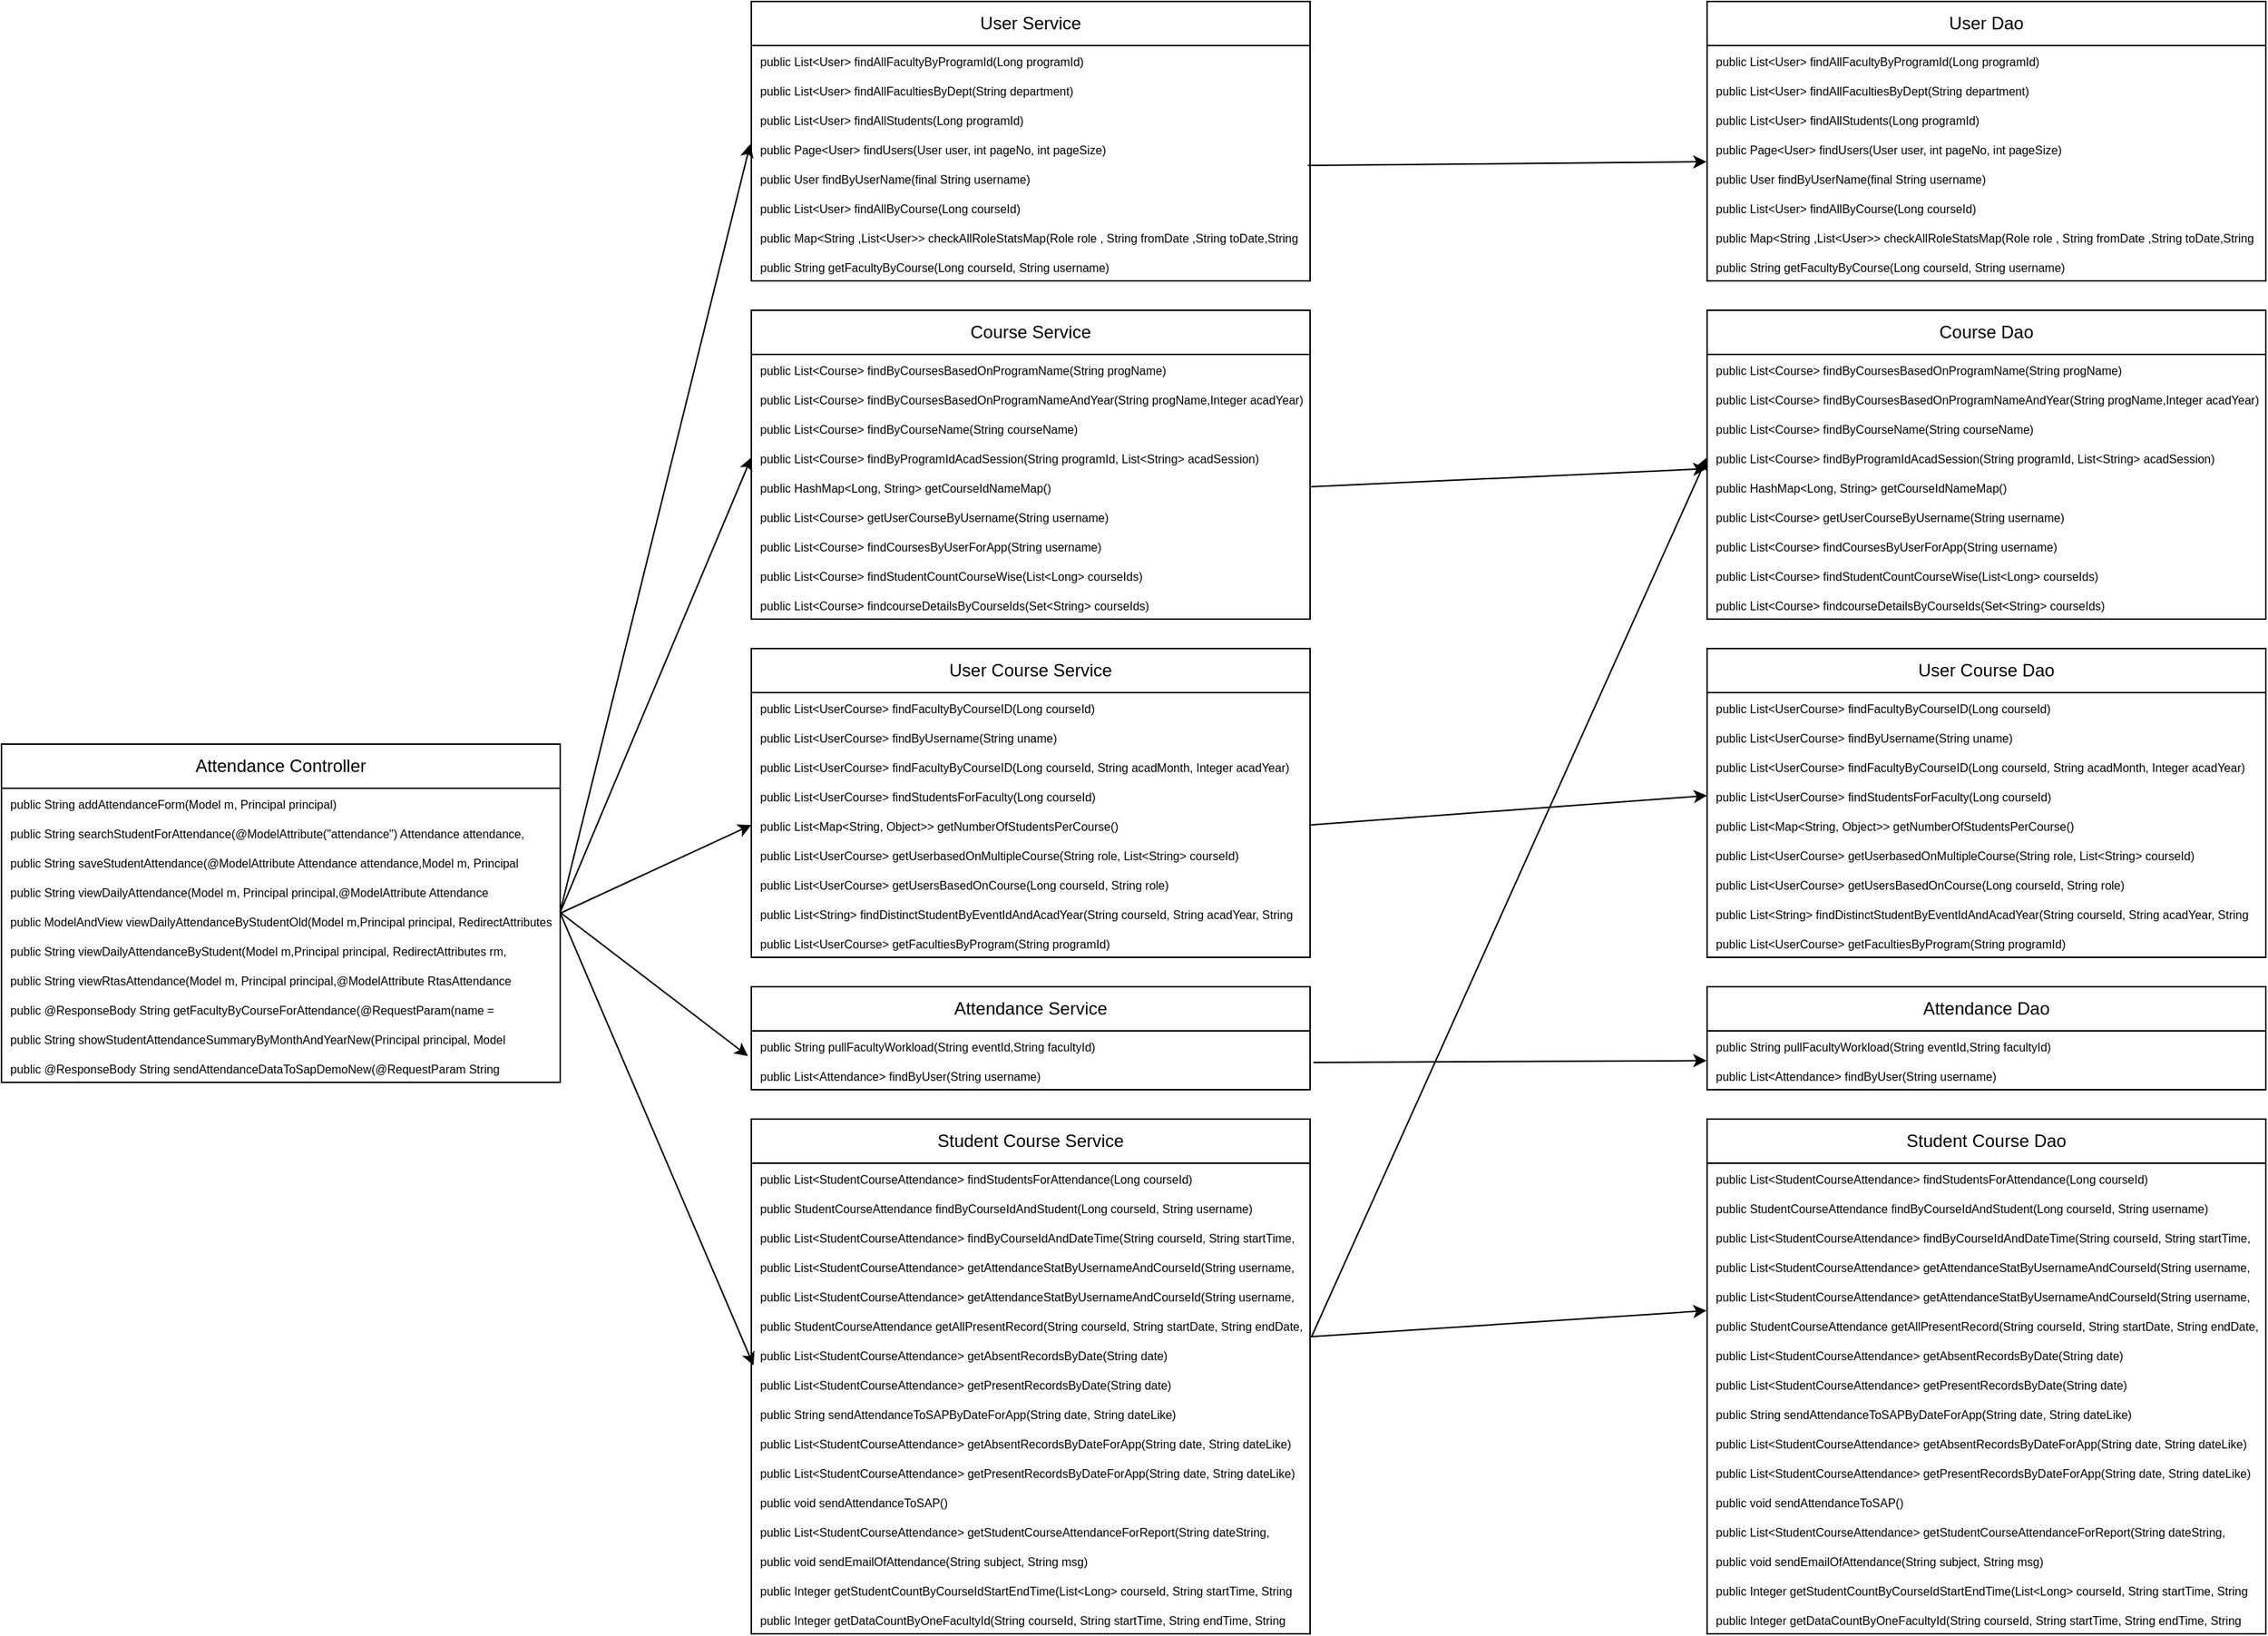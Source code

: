 <mxfile version="24.7.16">
  <diagram name="Page-1" id="bLUjW3fCqwoV8X9jDcCE">
    <mxGraphModel dx="2972" dy="2308" grid="1" gridSize="10" guides="1" tooltips="1" connect="1" arrows="1" fold="1" page="1" pageScale="1" pageWidth="850" pageHeight="1100" math="0" shadow="0">
      <root>
        <mxCell id="0" />
        <mxCell id="1" parent="0" />
        <mxCell id="1ge-WBIYMBq1j4Ka3UeQ-8" value="" style="endArrow=classic;html=1;rounded=0;entryX=-0.002;entryY=0.348;entryDx=0;entryDy=0;exitX=1;exitY=0.197;exitDx=0;exitDy=0;exitPerimeter=0;entryPerimeter=0;" edge="1" parent="1" source="1ge-WBIYMBq1j4Ka3UeQ-43" target="1ge-WBIYMBq1j4Ka3UeQ-67">
          <mxGeometry width="50" height="50" relative="1" as="geometry">
            <mxPoint x="190" y="230" as="sourcePoint" />
            <mxPoint x="127.46" y="-30.06" as="targetPoint" />
          </mxGeometry>
        </mxCell>
        <mxCell id="1ge-WBIYMBq1j4Ka3UeQ-13" value="" style="endArrow=classic;html=1;rounded=0;exitX=1;exitY=0.223;exitDx=0;exitDy=0;entryX=0;entryY=0.5;entryDx=0;entryDy=0;exitPerimeter=0;" edge="1" parent="1" source="1ge-WBIYMBq1j4Ka3UeQ-43" target="1ge-WBIYMBq1j4Ka3UeQ-77">
          <mxGeometry width="50" height="50" relative="1" as="geometry">
            <mxPoint x="190" y="230" as="sourcePoint" />
            <mxPoint x="218" y="234.88" as="targetPoint" />
          </mxGeometry>
        </mxCell>
        <mxCell id="1ge-WBIYMBq1j4Ka3UeQ-14" value="" style="endArrow=classic;html=1;rounded=0;exitX=1.001;exitY=0.243;exitDx=0;exitDy=0;entryX=0;entryY=0.5;entryDx=0;entryDy=0;exitPerimeter=0;" edge="1" parent="1" source="1ge-WBIYMBq1j4Ka3UeQ-43" target="1ge-WBIYMBq1j4Ka3UeQ-88">
          <mxGeometry width="50" height="50" relative="1" as="geometry">
            <mxPoint x="190" y="230" as="sourcePoint" />
            <mxPoint x="218.64" y="323.84" as="targetPoint" />
          </mxGeometry>
        </mxCell>
        <mxCell id="1ge-WBIYMBq1j4Ka3UeQ-17" value="" style="endArrow=classic;html=1;rounded=0;exitX=1;exitY=0.223;exitDx=0;exitDy=0;entryX=-0.006;entryY=0.857;entryDx=0;entryDy=0;exitPerimeter=0;entryPerimeter=0;" edge="1" parent="1" source="1ge-WBIYMBq1j4Ka3UeQ-43" target="1ge-WBIYMBq1j4Ka3UeQ-94">
          <mxGeometry width="50" height="50" relative="1" as="geometry">
            <mxPoint x="190" y="230" as="sourcePoint" />
            <mxPoint x="180" y="400" as="targetPoint" />
          </mxGeometry>
        </mxCell>
        <mxCell id="1ge-WBIYMBq1j4Ka3UeQ-31" value="Attendance Controller" style="swimlane;fontStyle=0;childLayout=stackLayout;horizontal=1;startSize=30;horizontalStack=0;resizeParent=1;resizeParentMax=0;resizeLast=0;collapsible=1;marginBottom=0;whiteSpace=wrap;html=1;" vertex="1" parent="1">
          <mxGeometry x="-330" y="115" width="380" height="230" as="geometry" />
        </mxCell>
        <mxCell id="1ge-WBIYMBq1j4Ka3UeQ-32" value="&lt;font style=&quot;font-size: 8px;&quot;&gt;public String addAttendanceForm(Model m, Principal principal)&lt;/font&gt;" style="text;strokeColor=none;fillColor=none;align=left;verticalAlign=middle;spacingLeft=4;spacingRight=4;overflow=hidden;points=[[0,0.5],[1,0.5]];portConstraint=eastwest;rotatable=0;whiteSpace=wrap;html=1;" vertex="1" parent="1ge-WBIYMBq1j4Ka3UeQ-31">
          <mxGeometry y="30" width="380" height="20" as="geometry" />
        </mxCell>
        <mxCell id="1ge-WBIYMBq1j4Ka3UeQ-33" value="&lt;font style=&quot;font-size: 8px;&quot;&gt;public String searchStudentForAttendance(@ModelAttribute(&quot;attendance&quot;) Attendance attendance, Model m,Principal principal, @RequestParam(required = false)&lt;/font&gt;" style="text;strokeColor=none;fillColor=none;align=left;verticalAlign=middle;spacingLeft=4;spacingRight=4;overflow=hidden;points=[[0,0.5],[1,0.5]];portConstraint=eastwest;rotatable=0;whiteSpace=wrap;html=1;" vertex="1" parent="1ge-WBIYMBq1j4Ka3UeQ-31">
          <mxGeometry y="50" width="380" height="20" as="geometry" />
        </mxCell>
        <mxCell id="1ge-WBIYMBq1j4Ka3UeQ-34" value="&lt;font style=&quot;font-size: 8px;&quot;&gt;public String saveStudentAttendance(@ModelAttribute Attendance attendance,Model m, Principal principal)&lt;/font&gt;" style="text;strokeColor=none;fillColor=none;align=left;verticalAlign=middle;spacingLeft=4;spacingRight=4;overflow=hidden;points=[[0,0.5],[1,0.5]];portConstraint=eastwest;rotatable=0;whiteSpace=wrap;html=1;" vertex="1" parent="1ge-WBIYMBq1j4Ka3UeQ-31">
          <mxGeometry y="70" width="380" height="20" as="geometry" />
        </mxCell>
        <mxCell id="1ge-WBIYMBq1j4Ka3UeQ-42" value="&lt;font style=&quot;font-size: 8px;&quot;&gt;public String viewDailyAttendance(Model m, Principal principal,@ModelAttribute Attendance attendance,@RequestParam(required = false) String startDate)&lt;/font&gt;" style="text;strokeColor=none;fillColor=none;align=left;verticalAlign=middle;spacingLeft=4;spacingRight=4;overflow=hidden;points=[[0,0.5],[1,0.5]];portConstraint=eastwest;rotatable=0;whiteSpace=wrap;html=1;" vertex="1" parent="1ge-WBIYMBq1j4Ka3UeQ-31">
          <mxGeometry y="90" width="380" height="20" as="geometry" />
        </mxCell>
        <mxCell id="1ge-WBIYMBq1j4Ka3UeQ-43" value="&lt;font style=&quot;font-size: 8px;&quot;&gt;public ModelAndView viewDailyAttendanceByStudentOld(Model m,Principal principal, RedirectAttributes rm)&lt;/font&gt;" style="text;strokeColor=none;fillColor=none;align=left;verticalAlign=middle;spacingLeft=4;spacingRight=4;overflow=hidden;points=[[0,0.5],[1,0.5]];portConstraint=eastwest;rotatable=0;whiteSpace=wrap;html=1;" vertex="1" parent="1ge-WBIYMBq1j4Ka3UeQ-31">
          <mxGeometry y="110" width="380" height="20" as="geometry" />
        </mxCell>
        <mxCell id="1ge-WBIYMBq1j4Ka3UeQ-44" value="&lt;font style=&quot;font-size: 8px;&quot;&gt;public String viewDailyAttendanceByStudent(Model m,Principal principal, RedirectAttributes rm, @ModelAttribute StudentAttendance studentAttendance)&lt;/font&gt;" style="text;strokeColor=none;fillColor=none;align=left;verticalAlign=middle;spacingLeft=4;spacingRight=4;overflow=hidden;points=[[0,0.5],[1,0.5]];portConstraint=eastwest;rotatable=0;whiteSpace=wrap;html=1;" vertex="1" parent="1ge-WBIYMBq1j4Ka3UeQ-31">
          <mxGeometry y="130" width="380" height="20" as="geometry" />
        </mxCell>
        <mxCell id="1ge-WBIYMBq1j4Ka3UeQ-45" value="&lt;font style=&quot;font-size: 8px;&quot;&gt;public String viewRtasAttendance(Model m, Principal principal,@ModelAttribute RtasAttendance rtasAttendance,@RequestParam(required = false) String date)&lt;/font&gt;" style="text;strokeColor=none;fillColor=none;align=left;verticalAlign=middle;spacingLeft=4;spacingRight=4;overflow=hidden;points=[[0,0.5],[1,0.5]];portConstraint=eastwest;rotatable=0;whiteSpace=wrap;html=1;" vertex="1" parent="1ge-WBIYMBq1j4Ka3UeQ-31">
          <mxGeometry y="150" width="380" height="20" as="geometry" />
        </mxCell>
        <mxCell id="1ge-WBIYMBq1j4Ka3UeQ-46" value="&lt;font style=&quot;font-size: 8px;&quot;&gt;public @ResponseBody String getFacultyByCourseForAttendance(@RequestParam(name = &quot;courseId&quot;) String courseId,Principal principal)&lt;/font&gt;" style="text;strokeColor=none;fillColor=none;align=left;verticalAlign=middle;spacingLeft=4;spacingRight=4;overflow=hidden;points=[[0,0.5],[1,0.5]];portConstraint=eastwest;rotatable=0;whiteSpace=wrap;html=1;" vertex="1" parent="1ge-WBIYMBq1j4Ka3UeQ-31">
          <mxGeometry y="170" width="380" height="20" as="geometry" />
        </mxCell>
        <mxCell id="1ge-WBIYMBq1j4Ka3UeQ-47" value="&lt;font style=&quot;font-size: 8px;&quot;&gt;public String showStudentAttendanceSummaryByMonthAndYearNew(Principal principal, Model m,@RequestParam(required = false) String acadMonth, @RequestParam(required = false) String acadYear)&lt;/font&gt;" style="text;strokeColor=none;fillColor=none;align=left;verticalAlign=middle;spacingLeft=4;spacingRight=4;overflow=hidden;points=[[0,0.5],[1,0.5]];portConstraint=eastwest;rotatable=0;whiteSpace=wrap;html=1;" vertex="1" parent="1ge-WBIYMBq1j4Ka3UeQ-31">
          <mxGeometry y="190" width="380" height="20" as="geometry" />
        </mxCell>
        <mxCell id="1ge-WBIYMBq1j4Ka3UeQ-48" value="&lt;font style=&quot;font-size: 8px;&quot;&gt;public @ResponseBody String sendAttendanceDataToSapDemoNew(@RequestParam String date,@RequestParam String username)&lt;/font&gt;" style="text;strokeColor=none;fillColor=none;align=left;verticalAlign=middle;spacingLeft=4;spacingRight=4;overflow=hidden;points=[[0,0.5],[1,0.5]];portConstraint=eastwest;rotatable=0;whiteSpace=wrap;html=1;" vertex="1" parent="1ge-WBIYMBq1j4Ka3UeQ-31">
          <mxGeometry y="210" width="380" height="20" as="geometry" />
        </mxCell>
        <mxCell id="1ge-WBIYMBq1j4Ka3UeQ-62" value="User Service" style="swimlane;fontStyle=0;childLayout=stackLayout;horizontal=1;startSize=30;horizontalStack=0;resizeParent=1;resizeParentMax=0;resizeLast=0;collapsible=1;marginBottom=0;whiteSpace=wrap;html=1;" vertex="1" parent="1">
          <mxGeometry x="180" y="-390" width="380" height="190" as="geometry" />
        </mxCell>
        <mxCell id="1ge-WBIYMBq1j4Ka3UeQ-63" value="&lt;font style=&quot;font-size: 8px;&quot;&gt;public List&amp;lt;User&amp;gt; findAllFacultyByProgramId(Long programId)&lt;/font&gt;" style="text;strokeColor=none;fillColor=none;align=left;verticalAlign=middle;spacingLeft=4;spacingRight=4;overflow=hidden;points=[[0,0.5],[1,0.5]];portConstraint=eastwest;rotatable=0;whiteSpace=wrap;html=1;" vertex="1" parent="1ge-WBIYMBq1j4Ka3UeQ-62">
          <mxGeometry y="30" width="380" height="20" as="geometry" />
        </mxCell>
        <mxCell id="1ge-WBIYMBq1j4Ka3UeQ-64" value="&lt;font style=&quot;font-size: 8px;&quot;&gt;public List&amp;lt;User&amp;gt; findAllFacultiesByDept(String department)&lt;/font&gt;" style="text;strokeColor=none;fillColor=none;align=left;verticalAlign=middle;spacingLeft=4;spacingRight=4;overflow=hidden;points=[[0,0.5],[1,0.5]];portConstraint=eastwest;rotatable=0;whiteSpace=wrap;html=1;" vertex="1" parent="1ge-WBIYMBq1j4Ka3UeQ-62">
          <mxGeometry y="50" width="380" height="20" as="geometry" />
        </mxCell>
        <mxCell id="1ge-WBIYMBq1j4Ka3UeQ-65" value="&lt;font style=&quot;font-size: 8px;&quot;&gt;public List&amp;lt;User&amp;gt; findAllStudents(Long programId)&lt;/font&gt;" style="text;strokeColor=none;fillColor=none;align=left;verticalAlign=middle;spacingLeft=4;spacingRight=4;overflow=hidden;points=[[0,0.5],[1,0.5]];portConstraint=eastwest;rotatable=0;whiteSpace=wrap;html=1;" vertex="1" parent="1ge-WBIYMBq1j4Ka3UeQ-62">
          <mxGeometry y="70" width="380" height="20" as="geometry" />
        </mxCell>
        <mxCell id="1ge-WBIYMBq1j4Ka3UeQ-67" value="&lt;font style=&quot;font-size: 8px;&quot;&gt;public Page&amp;lt;User&amp;gt; findUsers(User user, int pageNo, int pageSize)&lt;/font&gt;" style="text;strokeColor=none;fillColor=none;align=left;verticalAlign=middle;spacingLeft=4;spacingRight=4;overflow=hidden;points=[[0,0.5],[1,0.5]];portConstraint=eastwest;rotatable=0;whiteSpace=wrap;html=1;" vertex="1" parent="1ge-WBIYMBq1j4Ka3UeQ-62">
          <mxGeometry y="90" width="380" height="20" as="geometry" />
        </mxCell>
        <mxCell id="1ge-WBIYMBq1j4Ka3UeQ-66" value="&lt;font style=&quot;font-size: 8px;&quot;&gt;public User findByUserName(final String username)&lt;/font&gt;" style="text;strokeColor=none;fillColor=none;align=left;verticalAlign=middle;spacingLeft=4;spacingRight=4;overflow=hidden;points=[[0,0.5],[1,0.5]];portConstraint=eastwest;rotatable=0;whiteSpace=wrap;html=1;" vertex="1" parent="1ge-WBIYMBq1j4Ka3UeQ-62">
          <mxGeometry y="110" width="380" height="20" as="geometry" />
        </mxCell>
        <mxCell id="1ge-WBIYMBq1j4Ka3UeQ-68" value="&lt;font style=&quot;font-size: 8px;&quot;&gt;public List&amp;lt;User&amp;gt; findAllByCourse(Long courseId)&lt;/font&gt;" style="text;strokeColor=none;fillColor=none;align=left;verticalAlign=middle;spacingLeft=4;spacingRight=4;overflow=hidden;points=[[0,0.5],[1,0.5]];portConstraint=eastwest;rotatable=0;whiteSpace=wrap;html=1;" vertex="1" parent="1ge-WBIYMBq1j4Ka3UeQ-62">
          <mxGeometry y="130" width="380" height="20" as="geometry" />
        </mxCell>
        <mxCell id="1ge-WBIYMBq1j4Ka3UeQ-69" value="&lt;font style=&quot;font-size: 8px;&quot;&gt;public Map&amp;lt;String ,List&amp;lt;User&amp;gt;&amp;gt; checkAllRoleStatsMap(Role role , String fromDate ,String toDate,String type)&lt;/font&gt;" style="text;strokeColor=none;fillColor=none;align=left;verticalAlign=middle;spacingLeft=4;spacingRight=4;overflow=hidden;points=[[0,0.5],[1,0.5]];portConstraint=eastwest;rotatable=0;whiteSpace=wrap;html=1;" vertex="1" parent="1ge-WBIYMBq1j4Ka3UeQ-62">
          <mxGeometry y="150" width="380" height="20" as="geometry" />
        </mxCell>
        <mxCell id="1ge-WBIYMBq1j4Ka3UeQ-70" value="&lt;font style=&quot;font-size: 8px;&quot;&gt;public String getFacultyByCourse(Long courseId, String username)&lt;/font&gt;" style="text;strokeColor=none;fillColor=none;align=left;verticalAlign=middle;spacingLeft=4;spacingRight=4;overflow=hidden;points=[[0,0.5],[1,0.5]];portConstraint=eastwest;rotatable=0;whiteSpace=wrap;html=1;" vertex="1" parent="1ge-WBIYMBq1j4Ka3UeQ-62">
          <mxGeometry y="170" width="380" height="20" as="geometry" />
        </mxCell>
        <mxCell id="1ge-WBIYMBq1j4Ka3UeQ-73" value="Course Service" style="swimlane;fontStyle=0;childLayout=stackLayout;horizontal=1;startSize=30;horizontalStack=0;resizeParent=1;resizeParentMax=0;resizeLast=0;collapsible=1;marginBottom=0;whiteSpace=wrap;html=1;" vertex="1" parent="1">
          <mxGeometry x="180" y="-180" width="380" height="210" as="geometry" />
        </mxCell>
        <mxCell id="1ge-WBIYMBq1j4Ka3UeQ-74" value="&lt;font style=&quot;font-size: 8px;&quot;&gt;public List&amp;lt;Course&amp;gt; findByCoursesBasedOnProgramName(String progName)&lt;/font&gt;" style="text;strokeColor=none;fillColor=none;align=left;verticalAlign=middle;spacingLeft=4;spacingRight=4;overflow=hidden;points=[[0,0.5],[1,0.5]];portConstraint=eastwest;rotatable=0;whiteSpace=wrap;html=1;" vertex="1" parent="1ge-WBIYMBq1j4Ka3UeQ-73">
          <mxGeometry y="30" width="380" height="20" as="geometry" />
        </mxCell>
        <mxCell id="1ge-WBIYMBq1j4Ka3UeQ-75" value="&lt;font style=&quot;font-size: 8px;&quot;&gt;public List&amp;lt;Course&amp;gt; findByCoursesBasedOnProgramNameAndYear(String progName,Integer acadYear)&lt;/font&gt;" style="text;strokeColor=none;fillColor=none;align=left;verticalAlign=middle;spacingLeft=4;spacingRight=4;overflow=hidden;points=[[0,0.5],[1,0.5]];portConstraint=eastwest;rotatable=0;whiteSpace=wrap;html=1;" vertex="1" parent="1ge-WBIYMBq1j4Ka3UeQ-73">
          <mxGeometry y="50" width="380" height="20" as="geometry" />
        </mxCell>
        <mxCell id="1ge-WBIYMBq1j4Ka3UeQ-76" value="&lt;font style=&quot;font-size: 8px;&quot;&gt;public List&amp;lt;Course&amp;gt; findByCourseName(String courseName)&lt;/font&gt;" style="text;strokeColor=none;fillColor=none;align=left;verticalAlign=middle;spacingLeft=4;spacingRight=4;overflow=hidden;points=[[0,0.5],[1,0.5]];portConstraint=eastwest;rotatable=0;whiteSpace=wrap;html=1;" vertex="1" parent="1ge-WBIYMBq1j4Ka3UeQ-73">
          <mxGeometry y="70" width="380" height="20" as="geometry" />
        </mxCell>
        <mxCell id="1ge-WBIYMBq1j4Ka3UeQ-77" value="&lt;font style=&quot;font-size: 8px;&quot;&gt;public List&amp;lt;Course&amp;gt; findByProgramIdAcadSession(String programId, List&amp;lt;String&amp;gt; acadSession)&lt;/font&gt;" style="text;strokeColor=none;fillColor=none;align=left;verticalAlign=middle;spacingLeft=4;spacingRight=4;overflow=hidden;points=[[0,0.5],[1,0.5]];portConstraint=eastwest;rotatable=0;whiteSpace=wrap;html=1;" vertex="1" parent="1ge-WBIYMBq1j4Ka3UeQ-73">
          <mxGeometry y="90" width="380" height="20" as="geometry" />
        </mxCell>
        <mxCell id="1ge-WBIYMBq1j4Ka3UeQ-78" value="&lt;font style=&quot;font-size: 8px;&quot;&gt;public HashMap&amp;lt;Long, String&amp;gt; getCourseIdNameMap()&amp;nbsp;&lt;/font&gt;" style="text;strokeColor=none;fillColor=none;align=left;verticalAlign=middle;spacingLeft=4;spacingRight=4;overflow=hidden;points=[[0,0.5],[1,0.5]];portConstraint=eastwest;rotatable=0;whiteSpace=wrap;html=1;" vertex="1" parent="1ge-WBIYMBq1j4Ka3UeQ-73">
          <mxGeometry y="110" width="380" height="20" as="geometry" />
        </mxCell>
        <mxCell id="1ge-WBIYMBq1j4Ka3UeQ-82" value="&lt;font style=&quot;font-size: 8px;&quot;&gt;public List&amp;lt;Course&amp;gt; getUserCourseByUsername(String username)&lt;/font&gt;" style="text;strokeColor=none;fillColor=none;align=left;verticalAlign=middle;spacingLeft=4;spacingRight=4;overflow=hidden;points=[[0,0.5],[1,0.5]];portConstraint=eastwest;rotatable=0;whiteSpace=wrap;html=1;" vertex="1" parent="1ge-WBIYMBq1j4Ka3UeQ-73">
          <mxGeometry y="130" width="380" height="20" as="geometry" />
        </mxCell>
        <mxCell id="1ge-WBIYMBq1j4Ka3UeQ-79" value="&lt;font style=&quot;font-size: 8px;&quot;&gt;public List&amp;lt;Course&amp;gt; findCoursesByUserForApp(String username)&lt;/font&gt;" style="text;strokeColor=none;fillColor=none;align=left;verticalAlign=middle;spacingLeft=4;spacingRight=4;overflow=hidden;points=[[0,0.5],[1,0.5]];portConstraint=eastwest;rotatable=0;whiteSpace=wrap;html=1;" vertex="1" parent="1ge-WBIYMBq1j4Ka3UeQ-73">
          <mxGeometry y="150" width="380" height="20" as="geometry" />
        </mxCell>
        <mxCell id="1ge-WBIYMBq1j4Ka3UeQ-80" value="&lt;font style=&quot;font-size: 8px;&quot;&gt;public List&amp;lt;Course&amp;gt; findStudentCountCourseWise(List&amp;lt;Long&amp;gt; courseIds)&lt;/font&gt;" style="text;strokeColor=none;fillColor=none;align=left;verticalAlign=middle;spacingLeft=4;spacingRight=4;overflow=hidden;points=[[0,0.5],[1,0.5]];portConstraint=eastwest;rotatable=0;whiteSpace=wrap;html=1;" vertex="1" parent="1ge-WBIYMBq1j4Ka3UeQ-73">
          <mxGeometry y="170" width="380" height="20" as="geometry" />
        </mxCell>
        <mxCell id="1ge-WBIYMBq1j4Ka3UeQ-81" value="&lt;font style=&quot;font-size: 8px;&quot;&gt;public List&amp;lt;Course&amp;gt; findcourseDetailsByCourseIds(Set&amp;lt;String&amp;gt; courseIds)&lt;/font&gt;" style="text;strokeColor=none;fillColor=none;align=left;verticalAlign=middle;spacingLeft=4;spacingRight=4;overflow=hidden;points=[[0,0.5],[1,0.5]];portConstraint=eastwest;rotatable=0;whiteSpace=wrap;html=1;" vertex="1" parent="1ge-WBIYMBq1j4Ka3UeQ-73">
          <mxGeometry y="190" width="380" height="20" as="geometry" />
        </mxCell>
        <mxCell id="1ge-WBIYMBq1j4Ka3UeQ-83" value="User Course Service" style="swimlane;fontStyle=0;childLayout=stackLayout;horizontal=1;startSize=30;horizontalStack=0;resizeParent=1;resizeParentMax=0;resizeLast=0;collapsible=1;marginBottom=0;whiteSpace=wrap;html=1;" vertex="1" parent="1">
          <mxGeometry x="180" y="50" width="380" height="210" as="geometry" />
        </mxCell>
        <mxCell id="1ge-WBIYMBq1j4Ka3UeQ-84" value="&lt;font style=&quot;font-size: 8px;&quot;&gt;public List&amp;lt;UserCourse&amp;gt; findFacultyByCourseID(Long courseId)&lt;/font&gt;" style="text;strokeColor=none;fillColor=none;align=left;verticalAlign=middle;spacingLeft=4;spacingRight=4;overflow=hidden;points=[[0,0.5],[1,0.5]];portConstraint=eastwest;rotatable=0;whiteSpace=wrap;html=1;" vertex="1" parent="1ge-WBIYMBq1j4Ka3UeQ-83">
          <mxGeometry y="30" width="380" height="20" as="geometry" />
        </mxCell>
        <mxCell id="1ge-WBIYMBq1j4Ka3UeQ-85" value="&lt;font style=&quot;font-size: 8px;&quot;&gt;public List&amp;lt;UserCourse&amp;gt; findByUsername(String uname)&lt;/font&gt;" style="text;strokeColor=none;fillColor=none;align=left;verticalAlign=middle;spacingLeft=4;spacingRight=4;overflow=hidden;points=[[0,0.5],[1,0.5]];portConstraint=eastwest;rotatable=0;whiteSpace=wrap;html=1;" vertex="1" parent="1ge-WBIYMBq1j4Ka3UeQ-83">
          <mxGeometry y="50" width="380" height="20" as="geometry" />
        </mxCell>
        <mxCell id="1ge-WBIYMBq1j4Ka3UeQ-86" value="&lt;font style=&quot;font-size: 8px;&quot;&gt;public List&amp;lt;UserCourse&amp;gt; findFacultyByCourseID(Long courseId, String acadMonth, Integer acadYear)&lt;/font&gt;" style="text;strokeColor=none;fillColor=none;align=left;verticalAlign=middle;spacingLeft=4;spacingRight=4;overflow=hidden;points=[[0,0.5],[1,0.5]];portConstraint=eastwest;rotatable=0;whiteSpace=wrap;html=1;" vertex="1" parent="1ge-WBIYMBq1j4Ka3UeQ-83">
          <mxGeometry y="70" width="380" height="20" as="geometry" />
        </mxCell>
        <mxCell id="1ge-WBIYMBq1j4Ka3UeQ-87" value="&lt;font style=&quot;font-size: 8px;&quot;&gt;public List&amp;lt;UserCourse&amp;gt; findStudentsForFaculty(Long courseId)&lt;/font&gt;" style="text;strokeColor=none;fillColor=none;align=left;verticalAlign=middle;spacingLeft=4;spacingRight=4;overflow=hidden;points=[[0,0.5],[1,0.5]];portConstraint=eastwest;rotatable=0;whiteSpace=wrap;html=1;" vertex="1" parent="1ge-WBIYMBq1j4Ka3UeQ-83">
          <mxGeometry y="90" width="380" height="20" as="geometry" />
        </mxCell>
        <mxCell id="1ge-WBIYMBq1j4Ka3UeQ-88" value="&lt;font style=&quot;font-size: 8px;&quot;&gt;public List&amp;lt;Map&amp;lt;String, Object&amp;gt;&amp;gt; getNumberOfStudentsPerCourse()&lt;/font&gt;" style="text;strokeColor=none;fillColor=none;align=left;verticalAlign=middle;spacingLeft=4;spacingRight=4;overflow=hidden;points=[[0,0.5],[1,0.5]];portConstraint=eastwest;rotatable=0;whiteSpace=wrap;html=1;" vertex="1" parent="1ge-WBIYMBq1j4Ka3UeQ-83">
          <mxGeometry y="110" width="380" height="20" as="geometry" />
        </mxCell>
        <mxCell id="1ge-WBIYMBq1j4Ka3UeQ-89" value="&lt;font style=&quot;font-size: 8px;&quot;&gt;public List&amp;lt;UserCourse&amp;gt; getUserbasedOnMultipleCourse(String role, List&amp;lt;String&amp;gt; courseId)&lt;/font&gt;" style="text;strokeColor=none;fillColor=none;align=left;verticalAlign=middle;spacingLeft=4;spacingRight=4;overflow=hidden;points=[[0,0.5],[1,0.5]];portConstraint=eastwest;rotatable=0;whiteSpace=wrap;html=1;" vertex="1" parent="1ge-WBIYMBq1j4Ka3UeQ-83">
          <mxGeometry y="130" width="380" height="20" as="geometry" />
        </mxCell>
        <mxCell id="1ge-WBIYMBq1j4Ka3UeQ-90" value="&lt;font style=&quot;font-size: 8px;&quot;&gt;public List&amp;lt;UserCourse&amp;gt; getUsersBasedOnCourse(Long courseId, String role)&lt;/font&gt;" style="text;strokeColor=none;fillColor=none;align=left;verticalAlign=middle;spacingLeft=4;spacingRight=4;overflow=hidden;points=[[0,0.5],[1,0.5]];portConstraint=eastwest;rotatable=0;whiteSpace=wrap;html=1;" vertex="1" parent="1ge-WBIYMBq1j4Ka3UeQ-83">
          <mxGeometry y="150" width="380" height="20" as="geometry" />
        </mxCell>
        <mxCell id="1ge-WBIYMBq1j4Ka3UeQ-91" value="&lt;font style=&quot;font-size: 8px;&quot;&gt;public List&amp;lt;String&amp;gt; findDistinctStudentByEventIdAndAcadYear(String courseId, String acadYear, String acadSession, String programId, Long icaId, String campusId)&lt;/font&gt;" style="text;strokeColor=none;fillColor=none;align=left;verticalAlign=middle;spacingLeft=4;spacingRight=4;overflow=hidden;points=[[0,0.5],[1,0.5]];portConstraint=eastwest;rotatable=0;whiteSpace=wrap;html=1;" vertex="1" parent="1ge-WBIYMBq1j4Ka3UeQ-83">
          <mxGeometry y="170" width="380" height="20" as="geometry" />
        </mxCell>
        <mxCell id="1ge-WBIYMBq1j4Ka3UeQ-92" value="&lt;font style=&quot;font-size: 8px;&quot;&gt;public List&amp;lt;UserCourse&amp;gt; getFacultiesByProgram(String programId)&lt;/font&gt;" style="text;strokeColor=none;fillColor=none;align=left;verticalAlign=middle;spacingLeft=4;spacingRight=4;overflow=hidden;points=[[0,0.5],[1,0.5]];portConstraint=eastwest;rotatable=0;whiteSpace=wrap;html=1;" vertex="1" parent="1ge-WBIYMBq1j4Ka3UeQ-83">
          <mxGeometry y="190" width="380" height="20" as="geometry" />
        </mxCell>
        <mxCell id="1ge-WBIYMBq1j4Ka3UeQ-93" value="Attendance Service" style="swimlane;fontStyle=0;childLayout=stackLayout;horizontal=1;startSize=30;horizontalStack=0;resizeParent=1;resizeParentMax=0;resizeLast=0;collapsible=1;marginBottom=0;whiteSpace=wrap;html=1;" vertex="1" parent="1">
          <mxGeometry x="180" y="280" width="380" height="70" as="geometry" />
        </mxCell>
        <mxCell id="1ge-WBIYMBq1j4Ka3UeQ-94" value="&lt;font style=&quot;font-size: 8px;&quot;&gt;public String pullFacultyWorkload(String eventId,String facultyId)&lt;/font&gt;" style="text;strokeColor=none;fillColor=none;align=left;verticalAlign=middle;spacingLeft=4;spacingRight=4;overflow=hidden;points=[[0,0.5],[1,0.5]];portConstraint=eastwest;rotatable=0;whiteSpace=wrap;html=1;" vertex="1" parent="1ge-WBIYMBq1j4Ka3UeQ-93">
          <mxGeometry y="30" width="380" height="20" as="geometry" />
        </mxCell>
        <mxCell id="1ge-WBIYMBq1j4Ka3UeQ-95" value="&lt;font style=&quot;font-size: 8px;&quot;&gt;public List&amp;lt;Attendance&amp;gt; findByUser(String username)&lt;/font&gt;" style="text;strokeColor=none;fillColor=none;align=left;verticalAlign=middle;spacingLeft=4;spacingRight=4;overflow=hidden;points=[[0,0.5],[1,0.5]];portConstraint=eastwest;rotatable=0;whiteSpace=wrap;html=1;" vertex="1" parent="1ge-WBIYMBq1j4Ka3UeQ-93">
          <mxGeometry y="50" width="380" height="20" as="geometry" />
        </mxCell>
        <mxCell id="1ge-WBIYMBq1j4Ka3UeQ-103" value="Student Course Service" style="swimlane;fontStyle=0;childLayout=stackLayout;horizontal=1;startSize=30;horizontalStack=0;resizeParent=1;resizeParentMax=0;resizeLast=0;collapsible=1;marginBottom=0;whiteSpace=wrap;html=1;" vertex="1" parent="1">
          <mxGeometry x="180" y="370" width="380" height="350" as="geometry" />
        </mxCell>
        <mxCell id="1ge-WBIYMBq1j4Ka3UeQ-104" value="&lt;font style=&quot;font-size: 8px;&quot;&gt;public List&amp;lt;StudentCourseAttendance&amp;gt; findStudentsForAttendance(Long courseId)&lt;/font&gt;" style="text;strokeColor=none;fillColor=none;align=left;verticalAlign=middle;spacingLeft=4;spacingRight=4;overflow=hidden;points=[[0,0.5],[1,0.5]];portConstraint=eastwest;rotatable=0;whiteSpace=wrap;html=1;" vertex="1" parent="1ge-WBIYMBq1j4Ka3UeQ-103">
          <mxGeometry y="30" width="380" height="20" as="geometry" />
        </mxCell>
        <mxCell id="1ge-WBIYMBq1j4Ka3UeQ-105" value="&lt;font style=&quot;font-size: 8px;&quot;&gt;public StudentCourseAttendance findByCourseIdAndStudent(Long courseId, String username)&lt;/font&gt;" style="text;strokeColor=none;fillColor=none;align=left;verticalAlign=middle;spacingLeft=4;spacingRight=4;overflow=hidden;points=[[0,0.5],[1,0.5]];portConstraint=eastwest;rotatable=0;whiteSpace=wrap;html=1;" vertex="1" parent="1ge-WBIYMBq1j4Ka3UeQ-103">
          <mxGeometry y="50" width="380" height="20" as="geometry" />
        </mxCell>
        <mxCell id="1ge-WBIYMBq1j4Ka3UeQ-106" value="&lt;font style=&quot;font-size: 8px;&quot;&gt;public List&amp;lt;StudentCourseAttendance&amp;gt; findByCourseIdAndDateTime(String courseId, String startTime, String endTime, String facultyId)&lt;/font&gt;" style="text;strokeColor=none;fillColor=none;align=left;verticalAlign=middle;spacingLeft=4;spacingRight=4;overflow=hidden;points=[[0,0.5],[1,0.5]];portConstraint=eastwest;rotatable=0;whiteSpace=wrap;html=1;" vertex="1" parent="1ge-WBIYMBq1j4Ka3UeQ-103">
          <mxGeometry y="70" width="380" height="20" as="geometry" />
        </mxCell>
        <mxCell id="1ge-WBIYMBq1j4Ka3UeQ-107" value="&lt;font style=&quot;font-size: 8px;&quot;&gt;public List&amp;lt;StudentCourseAttendance&amp;gt; getAttendanceStatByUsernameAndCourseId(String username, String courseId)&lt;/font&gt;" style="text;strokeColor=none;fillColor=none;align=left;verticalAlign=middle;spacingLeft=4;spacingRight=4;overflow=hidden;points=[[0,0.5],[1,0.5]];portConstraint=eastwest;rotatable=0;whiteSpace=wrap;html=1;" vertex="1" parent="1ge-WBIYMBq1j4Ka3UeQ-103">
          <mxGeometry y="90" width="380" height="20" as="geometry" />
        </mxCell>
        <mxCell id="1ge-WBIYMBq1j4Ka3UeQ-108" value="&lt;font style=&quot;font-size: 8px;&quot;&gt;public List&amp;lt;StudentCourseAttendance&amp;gt; getAttendanceStatByUsernameAndCourseId(String username, String startDate, String endDate)&amp;nbsp;&lt;/font&gt;" style="text;strokeColor=none;fillColor=none;align=left;verticalAlign=middle;spacingLeft=4;spacingRight=4;overflow=hidden;points=[[0,0.5],[1,0.5]];portConstraint=eastwest;rotatable=0;whiteSpace=wrap;html=1;" vertex="1" parent="1ge-WBIYMBq1j4Ka3UeQ-103">
          <mxGeometry y="110" width="380" height="20" as="geometry" />
        </mxCell>
        <mxCell id="1ge-WBIYMBq1j4Ka3UeQ-109" value="&lt;font style=&quot;font-size: 8px;&quot;&gt;public StudentCourseAttendance getAllPresentRecord(String courseId, String startDate, String endDate, String facultyId)&lt;/font&gt;" style="text;strokeColor=none;fillColor=none;align=left;verticalAlign=middle;spacingLeft=4;spacingRight=4;overflow=hidden;points=[[0,0.5],[1,0.5]];portConstraint=eastwest;rotatable=0;whiteSpace=wrap;html=1;" vertex="1" parent="1ge-WBIYMBq1j4Ka3UeQ-103">
          <mxGeometry y="130" width="380" height="20" as="geometry" />
        </mxCell>
        <mxCell id="1ge-WBIYMBq1j4Ka3UeQ-110" value="&lt;font style=&quot;font-size: 8px;&quot;&gt;public List&amp;lt;StudentCourseAttendance&amp;gt; getAbsentRecordsByDate(String date)&lt;/font&gt;" style="text;strokeColor=none;fillColor=none;align=left;verticalAlign=middle;spacingLeft=4;spacingRight=4;overflow=hidden;points=[[0,0.5],[1,0.5]];portConstraint=eastwest;rotatable=0;whiteSpace=wrap;html=1;" vertex="1" parent="1ge-WBIYMBq1j4Ka3UeQ-103">
          <mxGeometry y="150" width="380" height="20" as="geometry" />
        </mxCell>
        <mxCell id="1ge-WBIYMBq1j4Ka3UeQ-111" value="&lt;font style=&quot;font-size: 8px;&quot;&gt;public List&amp;lt;StudentCourseAttendance&amp;gt; getPresentRecordsByDate(String date)&lt;/font&gt;" style="text;strokeColor=none;fillColor=none;align=left;verticalAlign=middle;spacingLeft=4;spacingRight=4;overflow=hidden;points=[[0,0.5],[1,0.5]];portConstraint=eastwest;rotatable=0;whiteSpace=wrap;html=1;" vertex="1" parent="1ge-WBIYMBq1j4Ka3UeQ-103">
          <mxGeometry y="170" width="380" height="20" as="geometry" />
        </mxCell>
        <mxCell id="1ge-WBIYMBq1j4Ka3UeQ-112" value="&lt;font style=&quot;font-size: 8px;&quot;&gt;public String sendAttendanceToSAPByDateForApp(String date, String dateLike)&lt;/font&gt;" style="text;strokeColor=none;fillColor=none;align=left;verticalAlign=middle;spacingLeft=4;spacingRight=4;overflow=hidden;points=[[0,0.5],[1,0.5]];portConstraint=eastwest;rotatable=0;whiteSpace=wrap;html=1;" vertex="1" parent="1ge-WBIYMBq1j4Ka3UeQ-103">
          <mxGeometry y="190" width="380" height="20" as="geometry" />
        </mxCell>
        <mxCell id="1ge-WBIYMBq1j4Ka3UeQ-113" value="&lt;font style=&quot;font-size: 8px;&quot;&gt;public List&amp;lt;StudentCourseAttendance&amp;gt; getAbsentRecordsByDateForApp(String date, String dateLike)&lt;/font&gt;" style="text;strokeColor=none;fillColor=none;align=left;verticalAlign=middle;spacingLeft=4;spacingRight=4;overflow=hidden;points=[[0,0.5],[1,0.5]];portConstraint=eastwest;rotatable=0;whiteSpace=wrap;html=1;" vertex="1" parent="1ge-WBIYMBq1j4Ka3UeQ-103">
          <mxGeometry y="210" width="380" height="20" as="geometry" />
        </mxCell>
        <mxCell id="1ge-WBIYMBq1j4Ka3UeQ-114" value="&lt;font style=&quot;font-size: 8px;&quot;&gt;public List&amp;lt;StudentCourseAttendance&amp;gt; getPresentRecordsByDateForApp(String date, String dateLike)&lt;/font&gt;" style="text;strokeColor=none;fillColor=none;align=left;verticalAlign=middle;spacingLeft=4;spacingRight=4;overflow=hidden;points=[[0,0.5],[1,0.5]];portConstraint=eastwest;rotatable=0;whiteSpace=wrap;html=1;" vertex="1" parent="1ge-WBIYMBq1j4Ka3UeQ-103">
          <mxGeometry y="230" width="380" height="20" as="geometry" />
        </mxCell>
        <mxCell id="1ge-WBIYMBq1j4Ka3UeQ-115" value="&lt;font style=&quot;font-size: 8px;&quot;&gt;public void sendAttendanceToSAP()&lt;/font&gt;" style="text;strokeColor=none;fillColor=none;align=left;verticalAlign=middle;spacingLeft=4;spacingRight=4;overflow=hidden;points=[[0,0.5],[1,0.5]];portConstraint=eastwest;rotatable=0;whiteSpace=wrap;html=1;" vertex="1" parent="1ge-WBIYMBq1j4Ka3UeQ-103">
          <mxGeometry y="250" width="380" height="20" as="geometry" />
        </mxCell>
        <mxCell id="1ge-WBIYMBq1j4Ka3UeQ-116" value="&lt;font style=&quot;font-size: 8px;&quot;&gt;public List&amp;lt;StudentCourseAttendance&amp;gt; getStudentCourseAttendanceForReport(String dateString, List&amp;lt;String&amp;gt; facultyList)&lt;/font&gt;" style="text;strokeColor=none;fillColor=none;align=left;verticalAlign=middle;spacingLeft=4;spacingRight=4;overflow=hidden;points=[[0,0.5],[1,0.5]];portConstraint=eastwest;rotatable=0;whiteSpace=wrap;html=1;" vertex="1" parent="1ge-WBIYMBq1j4Ka3UeQ-103">
          <mxGeometry y="270" width="380" height="20" as="geometry" />
        </mxCell>
        <mxCell id="1ge-WBIYMBq1j4Ka3UeQ-117" value="&lt;font style=&quot;font-size: 8px;&quot;&gt;public void sendEmailOfAttendance(String subject, String msg)&lt;/font&gt;" style="text;strokeColor=none;fillColor=none;align=left;verticalAlign=middle;spacingLeft=4;spacingRight=4;overflow=hidden;points=[[0,0.5],[1,0.5]];portConstraint=eastwest;rotatable=0;whiteSpace=wrap;html=1;" vertex="1" parent="1ge-WBIYMBq1j4Ka3UeQ-103">
          <mxGeometry y="290" width="380" height="20" as="geometry" />
        </mxCell>
        <mxCell id="1ge-WBIYMBq1j4Ka3UeQ-118" value="&lt;font style=&quot;font-size: 8px;&quot;&gt;public Integer getStudentCountByCourseIdStartEndTime(List&amp;lt;Long&amp;gt; courseId, String startTime, String endTime, String facultyId)&amp;nbsp;&lt;/font&gt;" style="text;strokeColor=none;fillColor=none;align=left;verticalAlign=middle;spacingLeft=4;spacingRight=4;overflow=hidden;points=[[0,0.5],[1,0.5]];portConstraint=eastwest;rotatable=0;whiteSpace=wrap;html=1;" vertex="1" parent="1ge-WBIYMBq1j4Ka3UeQ-103">
          <mxGeometry y="310" width="380" height="20" as="geometry" />
        </mxCell>
        <mxCell id="1ge-WBIYMBq1j4Ka3UeQ-135" value="&lt;font style=&quot;font-size: 8px;&quot;&gt;public Integer getDataCountByOneFacultyId(String courseId, String startTime, String endTime, String facultyId)&amp;nbsp;&lt;/font&gt;" style="text;strokeColor=none;fillColor=none;align=left;verticalAlign=middle;spacingLeft=4;spacingRight=4;overflow=hidden;points=[[0,0.5],[1,0.5]];portConstraint=eastwest;rotatable=0;whiteSpace=wrap;html=1;" vertex="1" parent="1ge-WBIYMBq1j4Ka3UeQ-103">
          <mxGeometry y="330" width="380" height="20" as="geometry" />
        </mxCell>
        <mxCell id="1ge-WBIYMBq1j4Ka3UeQ-138" value="" style="endArrow=classic;html=1;rounded=0;exitX=1;exitY=0.244;exitDx=0;exitDy=0;entryX=0.004;entryY=-0.124;entryDx=0;entryDy=0;entryPerimeter=0;exitPerimeter=0;" edge="1" parent="1" source="1ge-WBIYMBq1j4Ka3UeQ-43" target="1ge-WBIYMBq1j4Ka3UeQ-111">
          <mxGeometry width="50" height="50" relative="1" as="geometry">
            <mxPoint x="380" y="510" as="sourcePoint" />
            <mxPoint x="430" y="460" as="targetPoint" />
          </mxGeometry>
        </mxCell>
        <mxCell id="1ge-WBIYMBq1j4Ka3UeQ-141" value="User Dao" style="swimlane;fontStyle=0;childLayout=stackLayout;horizontal=1;startSize=30;horizontalStack=0;resizeParent=1;resizeParentMax=0;resizeLast=0;collapsible=1;marginBottom=0;whiteSpace=wrap;html=1;" vertex="1" parent="1">
          <mxGeometry x="830" y="-390" width="380" height="190" as="geometry" />
        </mxCell>
        <mxCell id="1ge-WBIYMBq1j4Ka3UeQ-142" value="&lt;font style=&quot;font-size: 8px;&quot;&gt;public List&amp;lt;User&amp;gt; findAllFacultyByProgramId(Long programId)&lt;/font&gt;" style="text;strokeColor=none;fillColor=none;align=left;verticalAlign=middle;spacingLeft=4;spacingRight=4;overflow=hidden;points=[[0,0.5],[1,0.5]];portConstraint=eastwest;rotatable=0;whiteSpace=wrap;html=1;" vertex="1" parent="1ge-WBIYMBq1j4Ka3UeQ-141">
          <mxGeometry y="30" width="380" height="20" as="geometry" />
        </mxCell>
        <mxCell id="1ge-WBIYMBq1j4Ka3UeQ-143" value="&lt;font style=&quot;font-size: 8px;&quot;&gt;public List&amp;lt;User&amp;gt; findAllFacultiesByDept(String department)&lt;/font&gt;" style="text;strokeColor=none;fillColor=none;align=left;verticalAlign=middle;spacingLeft=4;spacingRight=4;overflow=hidden;points=[[0,0.5],[1,0.5]];portConstraint=eastwest;rotatable=0;whiteSpace=wrap;html=1;" vertex="1" parent="1ge-WBIYMBq1j4Ka3UeQ-141">
          <mxGeometry y="50" width="380" height="20" as="geometry" />
        </mxCell>
        <mxCell id="1ge-WBIYMBq1j4Ka3UeQ-144" value="&lt;font style=&quot;font-size: 8px;&quot;&gt;public List&amp;lt;User&amp;gt; findAllStudents(Long programId)&lt;/font&gt;" style="text;strokeColor=none;fillColor=none;align=left;verticalAlign=middle;spacingLeft=4;spacingRight=4;overflow=hidden;points=[[0,0.5],[1,0.5]];portConstraint=eastwest;rotatable=0;whiteSpace=wrap;html=1;" vertex="1" parent="1ge-WBIYMBq1j4Ka3UeQ-141">
          <mxGeometry y="70" width="380" height="20" as="geometry" />
        </mxCell>
        <mxCell id="1ge-WBIYMBq1j4Ka3UeQ-145" value="&lt;font style=&quot;font-size: 8px;&quot;&gt;public Page&amp;lt;User&amp;gt; findUsers(User user, int pageNo, int pageSize)&lt;/font&gt;" style="text;strokeColor=none;fillColor=none;align=left;verticalAlign=middle;spacingLeft=4;spacingRight=4;overflow=hidden;points=[[0,0.5],[1,0.5]];portConstraint=eastwest;rotatable=0;whiteSpace=wrap;html=1;" vertex="1" parent="1ge-WBIYMBq1j4Ka3UeQ-141">
          <mxGeometry y="90" width="380" height="20" as="geometry" />
        </mxCell>
        <mxCell id="1ge-WBIYMBq1j4Ka3UeQ-146" value="&lt;font style=&quot;font-size: 8px;&quot;&gt;public User findByUserName(final String username)&lt;/font&gt;" style="text;strokeColor=none;fillColor=none;align=left;verticalAlign=middle;spacingLeft=4;spacingRight=4;overflow=hidden;points=[[0,0.5],[1,0.5]];portConstraint=eastwest;rotatable=0;whiteSpace=wrap;html=1;" vertex="1" parent="1ge-WBIYMBq1j4Ka3UeQ-141">
          <mxGeometry y="110" width="380" height="20" as="geometry" />
        </mxCell>
        <mxCell id="1ge-WBIYMBq1j4Ka3UeQ-147" value="&lt;font style=&quot;font-size: 8px;&quot;&gt;public List&amp;lt;User&amp;gt; findAllByCourse(Long courseId)&lt;/font&gt;" style="text;strokeColor=none;fillColor=none;align=left;verticalAlign=middle;spacingLeft=4;spacingRight=4;overflow=hidden;points=[[0,0.5],[1,0.5]];portConstraint=eastwest;rotatable=0;whiteSpace=wrap;html=1;" vertex="1" parent="1ge-WBIYMBq1j4Ka3UeQ-141">
          <mxGeometry y="130" width="380" height="20" as="geometry" />
        </mxCell>
        <mxCell id="1ge-WBIYMBq1j4Ka3UeQ-148" value="&lt;font style=&quot;font-size: 8px;&quot;&gt;public Map&amp;lt;String ,List&amp;lt;User&amp;gt;&amp;gt; checkAllRoleStatsMap(Role role , String fromDate ,String toDate,String type)&lt;/font&gt;" style="text;strokeColor=none;fillColor=none;align=left;verticalAlign=middle;spacingLeft=4;spacingRight=4;overflow=hidden;points=[[0,0.5],[1,0.5]];portConstraint=eastwest;rotatable=0;whiteSpace=wrap;html=1;" vertex="1" parent="1ge-WBIYMBq1j4Ka3UeQ-141">
          <mxGeometry y="150" width="380" height="20" as="geometry" />
        </mxCell>
        <mxCell id="1ge-WBIYMBq1j4Ka3UeQ-149" value="&lt;font style=&quot;font-size: 8px;&quot;&gt;public String getFacultyByCourse(Long courseId, String username)&lt;/font&gt;" style="text;strokeColor=none;fillColor=none;align=left;verticalAlign=middle;spacingLeft=4;spacingRight=4;overflow=hidden;points=[[0,0.5],[1,0.5]];portConstraint=eastwest;rotatable=0;whiteSpace=wrap;html=1;" vertex="1" parent="1ge-WBIYMBq1j4Ka3UeQ-141">
          <mxGeometry y="170" width="380" height="20" as="geometry" />
        </mxCell>
        <mxCell id="1ge-WBIYMBq1j4Ka3UeQ-150" value="Course Dao" style="swimlane;fontStyle=0;childLayout=stackLayout;horizontal=1;startSize=30;horizontalStack=0;resizeParent=1;resizeParentMax=0;resizeLast=0;collapsible=1;marginBottom=0;whiteSpace=wrap;html=1;" vertex="1" parent="1">
          <mxGeometry x="830" y="-180" width="380" height="210" as="geometry" />
        </mxCell>
        <mxCell id="1ge-WBIYMBq1j4Ka3UeQ-151" value="&lt;font style=&quot;font-size: 8px;&quot;&gt;public List&amp;lt;Course&amp;gt; findByCoursesBasedOnProgramName(String progName)&lt;/font&gt;" style="text;strokeColor=none;fillColor=none;align=left;verticalAlign=middle;spacingLeft=4;spacingRight=4;overflow=hidden;points=[[0,0.5],[1,0.5]];portConstraint=eastwest;rotatable=0;whiteSpace=wrap;html=1;" vertex="1" parent="1ge-WBIYMBq1j4Ka3UeQ-150">
          <mxGeometry y="30" width="380" height="20" as="geometry" />
        </mxCell>
        <mxCell id="1ge-WBIYMBq1j4Ka3UeQ-152" value="&lt;font style=&quot;font-size: 8px;&quot;&gt;public List&amp;lt;Course&amp;gt; findByCoursesBasedOnProgramNameAndYear(String progName,Integer acadYear)&lt;/font&gt;" style="text;strokeColor=none;fillColor=none;align=left;verticalAlign=middle;spacingLeft=4;spacingRight=4;overflow=hidden;points=[[0,0.5],[1,0.5]];portConstraint=eastwest;rotatable=0;whiteSpace=wrap;html=1;" vertex="1" parent="1ge-WBIYMBq1j4Ka3UeQ-150">
          <mxGeometry y="50" width="380" height="20" as="geometry" />
        </mxCell>
        <mxCell id="1ge-WBIYMBq1j4Ka3UeQ-153" value="&lt;font style=&quot;font-size: 8px;&quot;&gt;public List&amp;lt;Course&amp;gt; findByCourseName(String courseName)&lt;/font&gt;" style="text;strokeColor=none;fillColor=none;align=left;verticalAlign=middle;spacingLeft=4;spacingRight=4;overflow=hidden;points=[[0,0.5],[1,0.5]];portConstraint=eastwest;rotatable=0;whiteSpace=wrap;html=1;" vertex="1" parent="1ge-WBIYMBq1j4Ka3UeQ-150">
          <mxGeometry y="70" width="380" height="20" as="geometry" />
        </mxCell>
        <mxCell id="1ge-WBIYMBq1j4Ka3UeQ-154" value="&lt;font style=&quot;font-size: 8px;&quot;&gt;public List&amp;lt;Course&amp;gt; findByProgramIdAcadSession(String programId, List&amp;lt;String&amp;gt; acadSession)&lt;/font&gt;" style="text;strokeColor=none;fillColor=none;align=left;verticalAlign=middle;spacingLeft=4;spacingRight=4;overflow=hidden;points=[[0,0.5],[1,0.5]];portConstraint=eastwest;rotatable=0;whiteSpace=wrap;html=1;" vertex="1" parent="1ge-WBIYMBq1j4Ka3UeQ-150">
          <mxGeometry y="90" width="380" height="20" as="geometry" />
        </mxCell>
        <mxCell id="1ge-WBIYMBq1j4Ka3UeQ-155" value="&lt;font style=&quot;font-size: 8px;&quot;&gt;public HashMap&amp;lt;Long, String&amp;gt; getCourseIdNameMap()&amp;nbsp;&lt;/font&gt;" style="text;strokeColor=none;fillColor=none;align=left;verticalAlign=middle;spacingLeft=4;spacingRight=4;overflow=hidden;points=[[0,0.5],[1,0.5]];portConstraint=eastwest;rotatable=0;whiteSpace=wrap;html=1;" vertex="1" parent="1ge-WBIYMBq1j4Ka3UeQ-150">
          <mxGeometry y="110" width="380" height="20" as="geometry" />
        </mxCell>
        <mxCell id="1ge-WBIYMBq1j4Ka3UeQ-156" value="&lt;font style=&quot;font-size: 8px;&quot;&gt;public List&amp;lt;Course&amp;gt; getUserCourseByUsername(String username)&lt;/font&gt;" style="text;strokeColor=none;fillColor=none;align=left;verticalAlign=middle;spacingLeft=4;spacingRight=4;overflow=hidden;points=[[0,0.5],[1,0.5]];portConstraint=eastwest;rotatable=0;whiteSpace=wrap;html=1;" vertex="1" parent="1ge-WBIYMBq1j4Ka3UeQ-150">
          <mxGeometry y="130" width="380" height="20" as="geometry" />
        </mxCell>
        <mxCell id="1ge-WBIYMBq1j4Ka3UeQ-157" value="&lt;font style=&quot;font-size: 8px;&quot;&gt;public List&amp;lt;Course&amp;gt; findCoursesByUserForApp(String username)&lt;/font&gt;" style="text;strokeColor=none;fillColor=none;align=left;verticalAlign=middle;spacingLeft=4;spacingRight=4;overflow=hidden;points=[[0,0.5],[1,0.5]];portConstraint=eastwest;rotatable=0;whiteSpace=wrap;html=1;" vertex="1" parent="1ge-WBIYMBq1j4Ka3UeQ-150">
          <mxGeometry y="150" width="380" height="20" as="geometry" />
        </mxCell>
        <mxCell id="1ge-WBIYMBq1j4Ka3UeQ-158" value="&lt;font style=&quot;font-size: 8px;&quot;&gt;public List&amp;lt;Course&amp;gt; findStudentCountCourseWise(List&amp;lt;Long&amp;gt; courseIds)&lt;/font&gt;" style="text;strokeColor=none;fillColor=none;align=left;verticalAlign=middle;spacingLeft=4;spacingRight=4;overflow=hidden;points=[[0,0.5],[1,0.5]];portConstraint=eastwest;rotatable=0;whiteSpace=wrap;html=1;" vertex="1" parent="1ge-WBIYMBq1j4Ka3UeQ-150">
          <mxGeometry y="170" width="380" height="20" as="geometry" />
        </mxCell>
        <mxCell id="1ge-WBIYMBq1j4Ka3UeQ-159" value="&lt;font style=&quot;font-size: 8px;&quot;&gt;public List&amp;lt;Course&amp;gt; findcourseDetailsByCourseIds(Set&amp;lt;String&amp;gt; courseIds)&lt;/font&gt;" style="text;strokeColor=none;fillColor=none;align=left;verticalAlign=middle;spacingLeft=4;spacingRight=4;overflow=hidden;points=[[0,0.5],[1,0.5]];portConstraint=eastwest;rotatable=0;whiteSpace=wrap;html=1;" vertex="1" parent="1ge-WBIYMBq1j4Ka3UeQ-150">
          <mxGeometry y="190" width="380" height="20" as="geometry" />
        </mxCell>
        <mxCell id="1ge-WBIYMBq1j4Ka3UeQ-160" value="User Course Dao" style="swimlane;fontStyle=0;childLayout=stackLayout;horizontal=1;startSize=30;horizontalStack=0;resizeParent=1;resizeParentMax=0;resizeLast=0;collapsible=1;marginBottom=0;whiteSpace=wrap;html=1;" vertex="1" parent="1">
          <mxGeometry x="830" y="50" width="380" height="210" as="geometry" />
        </mxCell>
        <mxCell id="1ge-WBIYMBq1j4Ka3UeQ-161" value="&lt;font style=&quot;font-size: 8px;&quot;&gt;public List&amp;lt;UserCourse&amp;gt; findFacultyByCourseID(Long courseId)&lt;/font&gt;" style="text;strokeColor=none;fillColor=none;align=left;verticalAlign=middle;spacingLeft=4;spacingRight=4;overflow=hidden;points=[[0,0.5],[1,0.5]];portConstraint=eastwest;rotatable=0;whiteSpace=wrap;html=1;" vertex="1" parent="1ge-WBIYMBq1j4Ka3UeQ-160">
          <mxGeometry y="30" width="380" height="20" as="geometry" />
        </mxCell>
        <mxCell id="1ge-WBIYMBq1j4Ka3UeQ-162" value="&lt;font style=&quot;font-size: 8px;&quot;&gt;public List&amp;lt;UserCourse&amp;gt; findByUsername(String uname)&lt;/font&gt;" style="text;strokeColor=none;fillColor=none;align=left;verticalAlign=middle;spacingLeft=4;spacingRight=4;overflow=hidden;points=[[0,0.5],[1,0.5]];portConstraint=eastwest;rotatable=0;whiteSpace=wrap;html=1;" vertex="1" parent="1ge-WBIYMBq1j4Ka3UeQ-160">
          <mxGeometry y="50" width="380" height="20" as="geometry" />
        </mxCell>
        <mxCell id="1ge-WBIYMBq1j4Ka3UeQ-163" value="&lt;font style=&quot;font-size: 8px;&quot;&gt;public List&amp;lt;UserCourse&amp;gt; findFacultyByCourseID(Long courseId, String acadMonth, Integer acadYear)&lt;/font&gt;" style="text;strokeColor=none;fillColor=none;align=left;verticalAlign=middle;spacingLeft=4;spacingRight=4;overflow=hidden;points=[[0,0.5],[1,0.5]];portConstraint=eastwest;rotatable=0;whiteSpace=wrap;html=1;" vertex="1" parent="1ge-WBIYMBq1j4Ka3UeQ-160">
          <mxGeometry y="70" width="380" height="20" as="geometry" />
        </mxCell>
        <mxCell id="1ge-WBIYMBq1j4Ka3UeQ-164" value="&lt;font style=&quot;font-size: 8px;&quot;&gt;public List&amp;lt;UserCourse&amp;gt; findStudentsForFaculty(Long courseId)&lt;/font&gt;" style="text;strokeColor=none;fillColor=none;align=left;verticalAlign=middle;spacingLeft=4;spacingRight=4;overflow=hidden;points=[[0,0.5],[1,0.5]];portConstraint=eastwest;rotatable=0;whiteSpace=wrap;html=1;" vertex="1" parent="1ge-WBIYMBq1j4Ka3UeQ-160">
          <mxGeometry y="90" width="380" height="20" as="geometry" />
        </mxCell>
        <mxCell id="1ge-WBIYMBq1j4Ka3UeQ-165" value="&lt;font style=&quot;font-size: 8px;&quot;&gt;public List&amp;lt;Map&amp;lt;String, Object&amp;gt;&amp;gt; getNumberOfStudentsPerCourse()&lt;/font&gt;" style="text;strokeColor=none;fillColor=none;align=left;verticalAlign=middle;spacingLeft=4;spacingRight=4;overflow=hidden;points=[[0,0.5],[1,0.5]];portConstraint=eastwest;rotatable=0;whiteSpace=wrap;html=1;" vertex="1" parent="1ge-WBIYMBq1j4Ka3UeQ-160">
          <mxGeometry y="110" width="380" height="20" as="geometry" />
        </mxCell>
        <mxCell id="1ge-WBIYMBq1j4Ka3UeQ-166" value="&lt;font style=&quot;font-size: 8px;&quot;&gt;public List&amp;lt;UserCourse&amp;gt; getUserbasedOnMultipleCourse(String role, List&amp;lt;String&amp;gt; courseId)&lt;/font&gt;" style="text;strokeColor=none;fillColor=none;align=left;verticalAlign=middle;spacingLeft=4;spacingRight=4;overflow=hidden;points=[[0,0.5],[1,0.5]];portConstraint=eastwest;rotatable=0;whiteSpace=wrap;html=1;" vertex="1" parent="1ge-WBIYMBq1j4Ka3UeQ-160">
          <mxGeometry y="130" width="380" height="20" as="geometry" />
        </mxCell>
        <mxCell id="1ge-WBIYMBq1j4Ka3UeQ-167" value="&lt;font style=&quot;font-size: 8px;&quot;&gt;public List&amp;lt;UserCourse&amp;gt; getUsersBasedOnCourse(Long courseId, String role)&lt;/font&gt;" style="text;strokeColor=none;fillColor=none;align=left;verticalAlign=middle;spacingLeft=4;spacingRight=4;overflow=hidden;points=[[0,0.5],[1,0.5]];portConstraint=eastwest;rotatable=0;whiteSpace=wrap;html=1;" vertex="1" parent="1ge-WBIYMBq1j4Ka3UeQ-160">
          <mxGeometry y="150" width="380" height="20" as="geometry" />
        </mxCell>
        <mxCell id="1ge-WBIYMBq1j4Ka3UeQ-168" value="&lt;font style=&quot;font-size: 8px;&quot;&gt;public List&amp;lt;String&amp;gt; findDistinctStudentByEventIdAndAcadYear(String courseId, String acadYear, String acadSession, String programId, Long icaId, String campusId)&lt;/font&gt;" style="text;strokeColor=none;fillColor=none;align=left;verticalAlign=middle;spacingLeft=4;spacingRight=4;overflow=hidden;points=[[0,0.5],[1,0.5]];portConstraint=eastwest;rotatable=0;whiteSpace=wrap;html=1;" vertex="1" parent="1ge-WBIYMBq1j4Ka3UeQ-160">
          <mxGeometry y="170" width="380" height="20" as="geometry" />
        </mxCell>
        <mxCell id="1ge-WBIYMBq1j4Ka3UeQ-169" value="&lt;font style=&quot;font-size: 8px;&quot;&gt;public List&amp;lt;UserCourse&amp;gt; getFacultiesByProgram(String programId)&lt;/font&gt;" style="text;strokeColor=none;fillColor=none;align=left;verticalAlign=middle;spacingLeft=4;spacingRight=4;overflow=hidden;points=[[0,0.5],[1,0.5]];portConstraint=eastwest;rotatable=0;whiteSpace=wrap;html=1;" vertex="1" parent="1ge-WBIYMBq1j4Ka3UeQ-160">
          <mxGeometry y="190" width="380" height="20" as="geometry" />
        </mxCell>
        <mxCell id="1ge-WBIYMBq1j4Ka3UeQ-170" value="Attendance Dao" style="swimlane;fontStyle=0;childLayout=stackLayout;horizontal=1;startSize=30;horizontalStack=0;resizeParent=1;resizeParentMax=0;resizeLast=0;collapsible=1;marginBottom=0;whiteSpace=wrap;html=1;" vertex="1" parent="1">
          <mxGeometry x="830" y="280" width="380" height="70" as="geometry" />
        </mxCell>
        <mxCell id="1ge-WBIYMBq1j4Ka3UeQ-171" value="&lt;font style=&quot;font-size: 8px;&quot;&gt;public String pullFacultyWorkload(String eventId,String facultyId)&lt;/font&gt;" style="text;strokeColor=none;fillColor=none;align=left;verticalAlign=middle;spacingLeft=4;spacingRight=4;overflow=hidden;points=[[0,0.5],[1,0.5]];portConstraint=eastwest;rotatable=0;whiteSpace=wrap;html=1;" vertex="1" parent="1ge-WBIYMBq1j4Ka3UeQ-170">
          <mxGeometry y="30" width="380" height="20" as="geometry" />
        </mxCell>
        <mxCell id="1ge-WBIYMBq1j4Ka3UeQ-172" value="&lt;font style=&quot;font-size: 8px;&quot;&gt;public List&amp;lt;Attendance&amp;gt; findByUser(String username)&lt;/font&gt;" style="text;strokeColor=none;fillColor=none;align=left;verticalAlign=middle;spacingLeft=4;spacingRight=4;overflow=hidden;points=[[0,0.5],[1,0.5]];portConstraint=eastwest;rotatable=0;whiteSpace=wrap;html=1;" vertex="1" parent="1ge-WBIYMBq1j4Ka3UeQ-170">
          <mxGeometry y="50" width="380" height="20" as="geometry" />
        </mxCell>
        <mxCell id="1ge-WBIYMBq1j4Ka3UeQ-173" value="Student Course Dao" style="swimlane;fontStyle=0;childLayout=stackLayout;horizontal=1;startSize=30;horizontalStack=0;resizeParent=1;resizeParentMax=0;resizeLast=0;collapsible=1;marginBottom=0;whiteSpace=wrap;html=1;" vertex="1" parent="1">
          <mxGeometry x="830" y="370" width="380" height="350" as="geometry" />
        </mxCell>
        <mxCell id="1ge-WBIYMBq1j4Ka3UeQ-174" value="&lt;font style=&quot;font-size: 8px;&quot;&gt;public List&amp;lt;StudentCourseAttendance&amp;gt; findStudentsForAttendance(Long courseId)&lt;/font&gt;" style="text;strokeColor=none;fillColor=none;align=left;verticalAlign=middle;spacingLeft=4;spacingRight=4;overflow=hidden;points=[[0,0.5],[1,0.5]];portConstraint=eastwest;rotatable=0;whiteSpace=wrap;html=1;" vertex="1" parent="1ge-WBIYMBq1j4Ka3UeQ-173">
          <mxGeometry y="30" width="380" height="20" as="geometry" />
        </mxCell>
        <mxCell id="1ge-WBIYMBq1j4Ka3UeQ-175" value="&lt;font style=&quot;font-size: 8px;&quot;&gt;public StudentCourseAttendance findByCourseIdAndStudent(Long courseId, String username)&lt;/font&gt;" style="text;strokeColor=none;fillColor=none;align=left;verticalAlign=middle;spacingLeft=4;spacingRight=4;overflow=hidden;points=[[0,0.5],[1,0.5]];portConstraint=eastwest;rotatable=0;whiteSpace=wrap;html=1;" vertex="1" parent="1ge-WBIYMBq1j4Ka3UeQ-173">
          <mxGeometry y="50" width="380" height="20" as="geometry" />
        </mxCell>
        <mxCell id="1ge-WBIYMBq1j4Ka3UeQ-176" value="&lt;font style=&quot;font-size: 8px;&quot;&gt;public List&amp;lt;StudentCourseAttendance&amp;gt; findByCourseIdAndDateTime(String courseId, String startTime, String endTime, String facultyId)&lt;/font&gt;" style="text;strokeColor=none;fillColor=none;align=left;verticalAlign=middle;spacingLeft=4;spacingRight=4;overflow=hidden;points=[[0,0.5],[1,0.5]];portConstraint=eastwest;rotatable=0;whiteSpace=wrap;html=1;" vertex="1" parent="1ge-WBIYMBq1j4Ka3UeQ-173">
          <mxGeometry y="70" width="380" height="20" as="geometry" />
        </mxCell>
        <mxCell id="1ge-WBIYMBq1j4Ka3UeQ-177" value="&lt;font style=&quot;font-size: 8px;&quot;&gt;public List&amp;lt;StudentCourseAttendance&amp;gt; getAttendanceStatByUsernameAndCourseId(String username, String courseId)&lt;/font&gt;" style="text;strokeColor=none;fillColor=none;align=left;verticalAlign=middle;spacingLeft=4;spacingRight=4;overflow=hidden;points=[[0,0.5],[1,0.5]];portConstraint=eastwest;rotatable=0;whiteSpace=wrap;html=1;" vertex="1" parent="1ge-WBIYMBq1j4Ka3UeQ-173">
          <mxGeometry y="90" width="380" height="20" as="geometry" />
        </mxCell>
        <mxCell id="1ge-WBIYMBq1j4Ka3UeQ-178" value="&lt;font style=&quot;font-size: 8px;&quot;&gt;public List&amp;lt;StudentCourseAttendance&amp;gt; getAttendanceStatByUsernameAndCourseId(String username, String startDate, String endDate)&amp;nbsp;&lt;/font&gt;" style="text;strokeColor=none;fillColor=none;align=left;verticalAlign=middle;spacingLeft=4;spacingRight=4;overflow=hidden;points=[[0,0.5],[1,0.5]];portConstraint=eastwest;rotatable=0;whiteSpace=wrap;html=1;" vertex="1" parent="1ge-WBIYMBq1j4Ka3UeQ-173">
          <mxGeometry y="110" width="380" height="20" as="geometry" />
        </mxCell>
        <mxCell id="1ge-WBIYMBq1j4Ka3UeQ-179" value="&lt;font style=&quot;font-size: 8px;&quot;&gt;public StudentCourseAttendance getAllPresentRecord(String courseId, String startDate, String endDate, String facultyId)&lt;/font&gt;" style="text;strokeColor=none;fillColor=none;align=left;verticalAlign=middle;spacingLeft=4;spacingRight=4;overflow=hidden;points=[[0,0.5],[1,0.5]];portConstraint=eastwest;rotatable=0;whiteSpace=wrap;html=1;" vertex="1" parent="1ge-WBIYMBq1j4Ka3UeQ-173">
          <mxGeometry y="130" width="380" height="20" as="geometry" />
        </mxCell>
        <mxCell id="1ge-WBIYMBq1j4Ka3UeQ-180" value="&lt;font style=&quot;font-size: 8px;&quot;&gt;public List&amp;lt;StudentCourseAttendance&amp;gt; getAbsentRecordsByDate(String date)&lt;/font&gt;" style="text;strokeColor=none;fillColor=none;align=left;verticalAlign=middle;spacingLeft=4;spacingRight=4;overflow=hidden;points=[[0,0.5],[1,0.5]];portConstraint=eastwest;rotatable=0;whiteSpace=wrap;html=1;" vertex="1" parent="1ge-WBIYMBq1j4Ka3UeQ-173">
          <mxGeometry y="150" width="380" height="20" as="geometry" />
        </mxCell>
        <mxCell id="1ge-WBIYMBq1j4Ka3UeQ-181" value="&lt;font style=&quot;font-size: 8px;&quot;&gt;public List&amp;lt;StudentCourseAttendance&amp;gt; getPresentRecordsByDate(String date)&lt;/font&gt;" style="text;strokeColor=none;fillColor=none;align=left;verticalAlign=middle;spacingLeft=4;spacingRight=4;overflow=hidden;points=[[0,0.5],[1,0.5]];portConstraint=eastwest;rotatable=0;whiteSpace=wrap;html=1;" vertex="1" parent="1ge-WBIYMBq1j4Ka3UeQ-173">
          <mxGeometry y="170" width="380" height="20" as="geometry" />
        </mxCell>
        <mxCell id="1ge-WBIYMBq1j4Ka3UeQ-182" value="&lt;font style=&quot;font-size: 8px;&quot;&gt;public String sendAttendanceToSAPByDateForApp(String date, String dateLike)&lt;/font&gt;" style="text;strokeColor=none;fillColor=none;align=left;verticalAlign=middle;spacingLeft=4;spacingRight=4;overflow=hidden;points=[[0,0.5],[1,0.5]];portConstraint=eastwest;rotatable=0;whiteSpace=wrap;html=1;" vertex="1" parent="1ge-WBIYMBq1j4Ka3UeQ-173">
          <mxGeometry y="190" width="380" height="20" as="geometry" />
        </mxCell>
        <mxCell id="1ge-WBIYMBq1j4Ka3UeQ-183" value="&lt;font style=&quot;font-size: 8px;&quot;&gt;public List&amp;lt;StudentCourseAttendance&amp;gt; getAbsentRecordsByDateForApp(String date, String dateLike)&lt;/font&gt;" style="text;strokeColor=none;fillColor=none;align=left;verticalAlign=middle;spacingLeft=4;spacingRight=4;overflow=hidden;points=[[0,0.5],[1,0.5]];portConstraint=eastwest;rotatable=0;whiteSpace=wrap;html=1;" vertex="1" parent="1ge-WBIYMBq1j4Ka3UeQ-173">
          <mxGeometry y="210" width="380" height="20" as="geometry" />
        </mxCell>
        <mxCell id="1ge-WBIYMBq1j4Ka3UeQ-184" value="&lt;font style=&quot;font-size: 8px;&quot;&gt;public List&amp;lt;StudentCourseAttendance&amp;gt; getPresentRecordsByDateForApp(String date, String dateLike)&lt;/font&gt;" style="text;strokeColor=none;fillColor=none;align=left;verticalAlign=middle;spacingLeft=4;spacingRight=4;overflow=hidden;points=[[0,0.5],[1,0.5]];portConstraint=eastwest;rotatable=0;whiteSpace=wrap;html=1;" vertex="1" parent="1ge-WBIYMBq1j4Ka3UeQ-173">
          <mxGeometry y="230" width="380" height="20" as="geometry" />
        </mxCell>
        <mxCell id="1ge-WBIYMBq1j4Ka3UeQ-185" value="&lt;font style=&quot;font-size: 8px;&quot;&gt;public void sendAttendanceToSAP()&lt;/font&gt;" style="text;strokeColor=none;fillColor=none;align=left;verticalAlign=middle;spacingLeft=4;spacingRight=4;overflow=hidden;points=[[0,0.5],[1,0.5]];portConstraint=eastwest;rotatable=0;whiteSpace=wrap;html=1;" vertex="1" parent="1ge-WBIYMBq1j4Ka3UeQ-173">
          <mxGeometry y="250" width="380" height="20" as="geometry" />
        </mxCell>
        <mxCell id="1ge-WBIYMBq1j4Ka3UeQ-186" value="&lt;font style=&quot;font-size: 8px;&quot;&gt;public List&amp;lt;StudentCourseAttendance&amp;gt; getStudentCourseAttendanceForReport(String dateString, List&amp;lt;String&amp;gt; facultyList)&lt;/font&gt;" style="text;strokeColor=none;fillColor=none;align=left;verticalAlign=middle;spacingLeft=4;spacingRight=4;overflow=hidden;points=[[0,0.5],[1,0.5]];portConstraint=eastwest;rotatable=0;whiteSpace=wrap;html=1;" vertex="1" parent="1ge-WBIYMBq1j4Ka3UeQ-173">
          <mxGeometry y="270" width="380" height="20" as="geometry" />
        </mxCell>
        <mxCell id="1ge-WBIYMBq1j4Ka3UeQ-187" value="&lt;font style=&quot;font-size: 8px;&quot;&gt;public void sendEmailOfAttendance(String subject, String msg)&lt;/font&gt;" style="text;strokeColor=none;fillColor=none;align=left;verticalAlign=middle;spacingLeft=4;spacingRight=4;overflow=hidden;points=[[0,0.5],[1,0.5]];portConstraint=eastwest;rotatable=0;whiteSpace=wrap;html=1;" vertex="1" parent="1ge-WBIYMBq1j4Ka3UeQ-173">
          <mxGeometry y="290" width="380" height="20" as="geometry" />
        </mxCell>
        <mxCell id="1ge-WBIYMBq1j4Ka3UeQ-188" value="&lt;font style=&quot;font-size: 8px;&quot;&gt;public Integer getStudentCountByCourseIdStartEndTime(List&amp;lt;Long&amp;gt; courseId, String startTime, String endTime, String facultyId)&amp;nbsp;&lt;/font&gt;" style="text;strokeColor=none;fillColor=none;align=left;verticalAlign=middle;spacingLeft=4;spacingRight=4;overflow=hidden;points=[[0,0.5],[1,0.5]];portConstraint=eastwest;rotatable=0;whiteSpace=wrap;html=1;" vertex="1" parent="1ge-WBIYMBq1j4Ka3UeQ-173">
          <mxGeometry y="310" width="380" height="20" as="geometry" />
        </mxCell>
        <mxCell id="1ge-WBIYMBq1j4Ka3UeQ-189" value="&lt;font style=&quot;font-size: 8px;&quot;&gt;public Integer getDataCountByOneFacultyId(String courseId, String startTime, String endTime, String facultyId)&amp;nbsp;&lt;/font&gt;" style="text;strokeColor=none;fillColor=none;align=left;verticalAlign=middle;spacingLeft=4;spacingRight=4;overflow=hidden;points=[[0,0.5],[1,0.5]];portConstraint=eastwest;rotatable=0;whiteSpace=wrap;html=1;" vertex="1" parent="1ge-WBIYMBq1j4Ka3UeQ-173">
          <mxGeometry y="330" width="380" height="20" as="geometry" />
        </mxCell>
        <mxCell id="1ge-WBIYMBq1j4Ka3UeQ-190" value="" style="endArrow=classic;html=1;rounded=0;exitX=0.996;exitY=0.075;exitDx=0;exitDy=0;exitPerimeter=0;entryX=-0.001;entryY=-0.05;entryDx=0;entryDy=0;entryPerimeter=0;" edge="1" parent="1" source="1ge-WBIYMBq1j4Ka3UeQ-66" target="1ge-WBIYMBq1j4Ka3UeQ-146">
          <mxGeometry width="50" height="50" relative="1" as="geometry">
            <mxPoint x="710" y="-20" as="sourcePoint" />
            <mxPoint x="760" y="-70" as="targetPoint" />
          </mxGeometry>
        </mxCell>
        <mxCell id="1ge-WBIYMBq1j4Ka3UeQ-191" value="" style="endArrow=classic;html=1;rounded=0;exitX=1;exitY=0.5;exitDx=0;exitDy=0;entryX=-0.001;entryY=-0.113;entryDx=0;entryDy=0;entryPerimeter=0;" edge="1" parent="1" source="1ge-WBIYMBq1j4Ka3UeQ-78" target="1ge-WBIYMBq1j4Ka3UeQ-155">
          <mxGeometry width="50" height="50" relative="1" as="geometry">
            <mxPoint x="710" y="-20" as="sourcePoint" />
            <mxPoint x="760" y="-70" as="targetPoint" />
          </mxGeometry>
        </mxCell>
        <mxCell id="1ge-WBIYMBq1j4Ka3UeQ-192" value="" style="endArrow=classic;html=1;rounded=0;exitX=1;exitY=0.5;exitDx=0;exitDy=0;entryX=0;entryY=0.5;entryDx=0;entryDy=0;" edge="1" parent="1" source="1ge-WBIYMBq1j4Ka3UeQ-88" target="1ge-WBIYMBq1j4Ka3UeQ-164">
          <mxGeometry width="50" height="50" relative="1" as="geometry">
            <mxPoint x="710" y="-20" as="sourcePoint" />
            <mxPoint x="760" y="-70" as="targetPoint" />
          </mxGeometry>
        </mxCell>
        <mxCell id="1ge-WBIYMBq1j4Ka3UeQ-193" value="" style="endArrow=classic;html=1;rounded=0;exitX=1.006;exitY=0.075;exitDx=0;exitDy=0;exitPerimeter=0;entryX=-0.001;entryY=0.012;entryDx=0;entryDy=0;entryPerimeter=0;" edge="1" parent="1" source="1ge-WBIYMBq1j4Ka3UeQ-95" target="1ge-WBIYMBq1j4Ka3UeQ-172">
          <mxGeometry width="50" height="50" relative="1" as="geometry">
            <mxPoint x="710" y="350" as="sourcePoint" />
            <mxPoint x="640" y="340" as="targetPoint" />
          </mxGeometry>
        </mxCell>
        <mxCell id="1ge-WBIYMBq1j4Ka3UeQ-194" value="" style="endArrow=classic;html=1;rounded=0;entryX=-0.001;entryY=0.012;entryDx=0;entryDy=0;entryPerimeter=0;" edge="1" parent="1" target="1ge-WBIYMBq1j4Ka3UeQ-179">
          <mxGeometry width="50" height="50" relative="1" as="geometry">
            <mxPoint x="560" y="518" as="sourcePoint" />
            <mxPoint x="760" y="430" as="targetPoint" />
          </mxGeometry>
        </mxCell>
        <mxCell id="1ge-WBIYMBq1j4Ka3UeQ-195" value="" style="endArrow=classic;html=1;rounded=0;exitX=1.003;exitY=-0.113;exitDx=0;exitDy=0;exitPerimeter=0;entryX=0;entryY=0.5;entryDx=0;entryDy=0;" edge="1" parent="1" source="1ge-WBIYMBq1j4Ka3UeQ-110" target="1ge-WBIYMBq1j4Ka3UeQ-154">
          <mxGeometry width="50" height="50" relative="1" as="geometry">
            <mxPoint x="710" y="230" as="sourcePoint" />
            <mxPoint x="760" y="180" as="targetPoint" />
          </mxGeometry>
        </mxCell>
      </root>
    </mxGraphModel>
  </diagram>
</mxfile>
